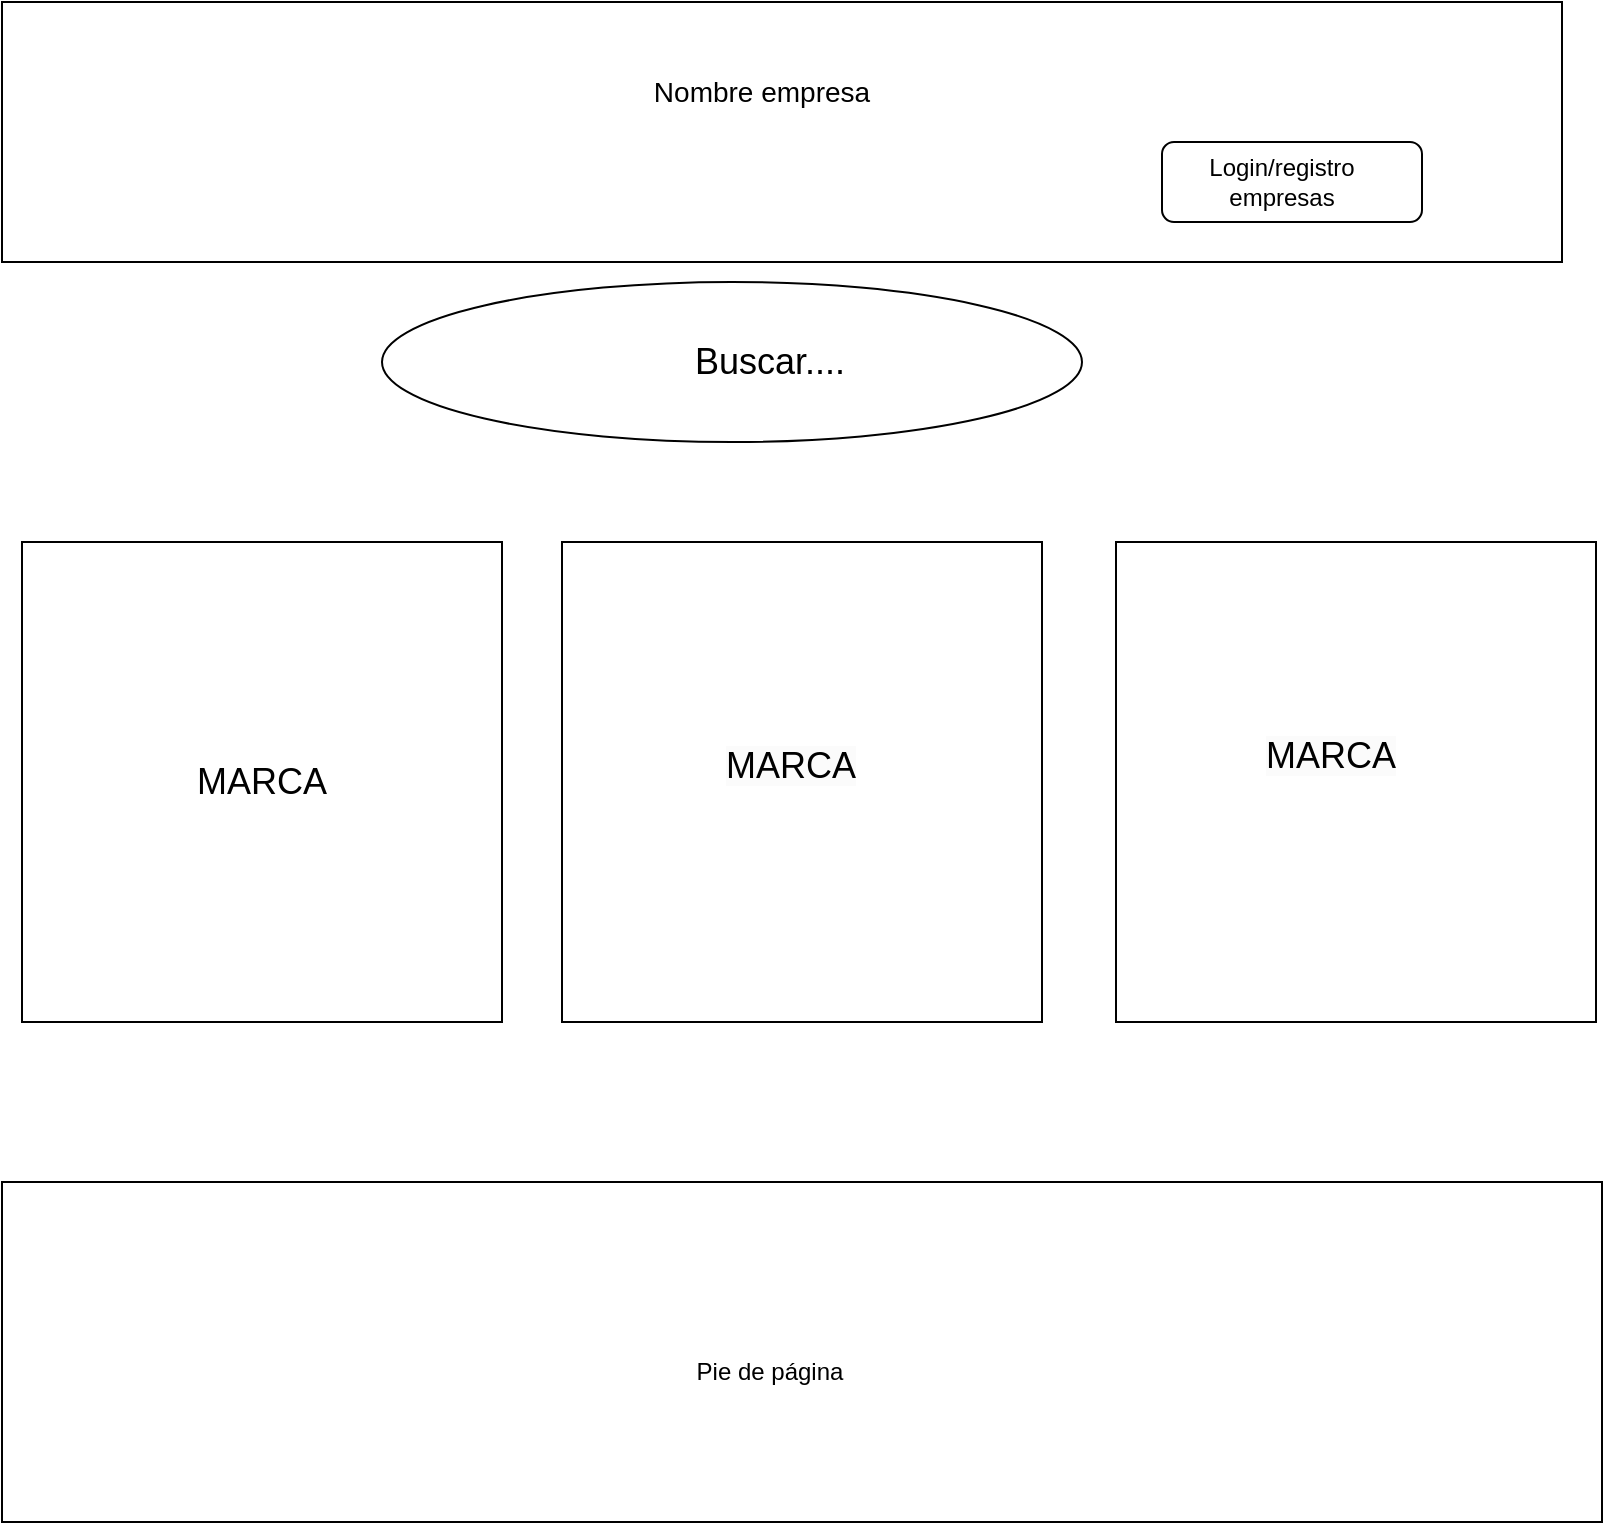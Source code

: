 <mxfile version="23.0.2" type="google">
  <diagram name="Página-1" id="xOejA9J3mTdNfHpHOwzH">
    <mxGraphModel grid="1" page="1" gridSize="10" guides="1" tooltips="1" connect="1" arrows="1" fold="1" pageScale="1" pageWidth="827" pageHeight="1169" math="0" shadow="0">
      <root>
        <mxCell id="0" />
        <mxCell id="1" parent="0" />
        <mxCell id="gq6cZfLSIoovqwY2w0bK-1" value="" style="rounded=0;whiteSpace=wrap;html=1;" vertex="1" parent="1">
          <mxGeometry x="30" y="10" width="780" height="130" as="geometry" />
        </mxCell>
        <mxCell id="gq6cZfLSIoovqwY2w0bK-2" value="" style="whiteSpace=wrap;html=1;aspect=fixed;" vertex="1" parent="1">
          <mxGeometry x="40" y="280" width="240" height="240" as="geometry" />
        </mxCell>
        <mxCell id="gq6cZfLSIoovqwY2w0bK-3" value="" style="whiteSpace=wrap;html=1;aspect=fixed;" vertex="1" parent="1">
          <mxGeometry x="310" y="280" width="240" height="240" as="geometry" />
        </mxCell>
        <mxCell id="gq6cZfLSIoovqwY2w0bK-4" value="" style="whiteSpace=wrap;html=1;aspect=fixed;" vertex="1" parent="1">
          <mxGeometry x="587" y="280" width="240" height="240" as="geometry" />
        </mxCell>
        <mxCell id="gq6cZfLSIoovqwY2w0bK-5" value="&lt;font style=&quot;vertical-align: inherit;&quot;&gt;&lt;font style=&quot;vertical-align: inherit; font-size: 18px;&quot;&gt;MARCA&lt;/font&gt;&lt;/font&gt;" style="text;html=1;strokeColor=none;fillColor=none;align=center;verticalAlign=middle;whiteSpace=wrap;rounded=0;" vertex="1" parent="1">
          <mxGeometry x="80" y="360" width="160" height="80" as="geometry" />
        </mxCell>
        <mxCell id="gq6cZfLSIoovqwY2w0bK-6" value="&lt;span style=&quot;color: rgb(0, 0, 0); font-family: Helvetica; font-size: 18px; font-style: normal; font-variant-ligatures: normal; font-variant-caps: normal; font-weight: 400; letter-spacing: normal; orphans: 2; text-align: center; text-indent: 0px; text-transform: none; widows: 2; word-spacing: 0px; -webkit-text-stroke-width: 0px; background-color: rgb(251, 251, 251); text-decoration-thickness: initial; text-decoration-style: initial; text-decoration-color: initial; float: none; display: inline !important;&quot;&gt;MARCA&lt;/span&gt;" style="text;whiteSpace=wrap;html=1;" vertex="1" parent="1">
          <mxGeometry x="390" y="375" width="100" height="50" as="geometry" />
        </mxCell>
        <mxCell id="gq6cZfLSIoovqwY2w0bK-7" value="&lt;span style=&quot;color: rgb(0, 0, 0); font-family: Helvetica; font-size: 18px; font-style: normal; font-variant-ligatures: normal; font-variant-caps: normal; font-weight: 400; letter-spacing: normal; orphans: 2; text-align: center; text-indent: 0px; text-transform: none; widows: 2; word-spacing: 0px; -webkit-text-stroke-width: 0px; background-color: rgb(251, 251, 251); text-decoration-thickness: initial; text-decoration-style: initial; text-decoration-color: initial; float: none; display: inline !important;&quot;&gt;MARCA&lt;/span&gt;" style="text;whiteSpace=wrap;html=1;" vertex="1" parent="1">
          <mxGeometry x="660" y="370" width="100" height="50" as="geometry" />
        </mxCell>
        <mxCell id="gq6cZfLSIoovqwY2w0bK-8" value="" style="ellipse;whiteSpace=wrap;html=1;" vertex="1" parent="1">
          <mxGeometry x="220" y="150" width="350" height="80" as="geometry" />
        </mxCell>
        <mxCell id="gq6cZfLSIoovqwY2w0bK-9" value="&lt;font style=&quot;vertical-align: inherit;&quot;&gt;&lt;font style=&quot;vertical-align: inherit; font-size: 18px;&quot;&gt;Buscar....&lt;/font&gt;&lt;/font&gt;" style="text;html=1;strokeColor=none;fillColor=none;align=center;verticalAlign=middle;whiteSpace=wrap;rounded=0;" vertex="1" parent="1">
          <mxGeometry x="384" y="175" width="60" height="30" as="geometry" />
        </mxCell>
        <mxCell id="gq6cZfLSIoovqwY2w0bK-10" value="&lt;font style=&quot;vertical-align: inherit;&quot;&gt;&lt;font style=&quot;vertical-align: inherit; font-size: 14px;&quot;&gt;Nombre empresa&lt;/font&gt;&lt;/font&gt;" style="text;html=1;strokeColor=none;fillColor=none;align=center;verticalAlign=middle;whiteSpace=wrap;rounded=0;" vertex="1" parent="1">
          <mxGeometry x="352" y="40" width="116" height="30" as="geometry" />
        </mxCell>
        <mxCell id="gq6cZfLSIoovqwY2w0bK-11" value="" style="rounded=0;whiteSpace=wrap;html=1;" vertex="1" parent="1">
          <mxGeometry x="30" y="600" width="800" height="170" as="geometry" />
        </mxCell>
        <mxCell id="gq6cZfLSIoovqwY2w0bK-12" value="&lt;font style=&quot;vertical-align: inherit;&quot;&gt;&lt;font style=&quot;vertical-align: inherit;&quot;&gt;&lt;font style=&quot;vertical-align: inherit;&quot;&gt;&lt;font style=&quot;vertical-align: inherit;&quot;&gt;Pie de página&lt;/font&gt;&lt;/font&gt;&lt;/font&gt;&lt;/font&gt;" style="text;html=1;strokeColor=none;fillColor=none;align=center;verticalAlign=middle;whiteSpace=wrap;rounded=0;" vertex="1" parent="1">
          <mxGeometry x="366" y="660" width="96" height="70" as="geometry" />
        </mxCell>
        <mxCell id="gq6cZfLSIoovqwY2w0bK-13" value="" style="rounded=1;whiteSpace=wrap;html=1;" vertex="1" parent="1">
          <mxGeometry x="610" y="80" width="130" height="40" as="geometry" />
        </mxCell>
        <mxCell id="gq6cZfLSIoovqwY2w0bK-14" value="&lt;font style=&quot;vertical-align: inherit;&quot;&gt;&lt;font style=&quot;vertical-align: inherit;&quot;&gt;Login/registro empresas&lt;/font&gt;&lt;/font&gt;" style="text;html=1;strokeColor=none;fillColor=none;align=center;verticalAlign=middle;whiteSpace=wrap;rounded=0;" vertex="1" parent="1">
          <mxGeometry x="640" y="85" width="60" height="30" as="geometry" />
        </mxCell>
      </root>
    </mxGraphModel>
  </diagram>
</mxfile>
